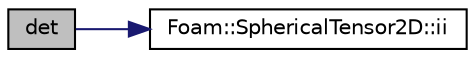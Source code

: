 digraph "det"
{
  bgcolor="transparent";
  edge [fontname="Helvetica",fontsize="10",labelfontname="Helvetica",labelfontsize="10"];
  node [fontname="Helvetica",fontsize="10",shape=record];
  rankdir="LR";
  Node138206 [label="det",height=0.2,width=0.4,color="black", fillcolor="grey75", style="filled", fontcolor="black"];
  Node138206 -> Node138207 [color="midnightblue",fontsize="10",style="solid",fontname="Helvetica"];
  Node138207 [label="Foam::SphericalTensor2D::ii",height=0.2,width=0.4,color="black",URL="$a29517.html#a8a6ef975bcb1f17d9cd0457417bcac47"];
}
